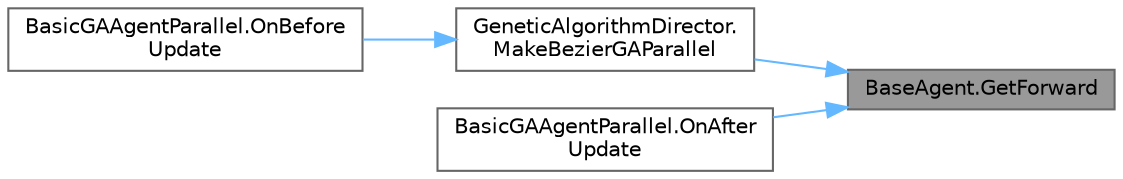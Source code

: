 digraph "BaseAgent.GetForward"
{
 // LATEX_PDF_SIZE
  bgcolor="transparent";
  edge [fontname=Helvetica,fontsize=10,labelfontname=Helvetica,labelfontsize=10];
  node [fontname=Helvetica,fontsize=10,shape=box,height=0.2,width=0.4];
  rankdir="RL";
  Node1 [id="Node000001",label="BaseAgent.GetForward",height=0.2,width=0.4,color="gray40", fillcolor="grey60", style="filled", fontcolor="black",tooltip="Getter for agents forward vector.Agents forward vector"];
  Node1 -> Node2 [id="edge1_Node000001_Node000002",dir="back",color="steelblue1",style="solid",tooltip=" "];
  Node2 [id="Node000002",label="GeneticAlgorithmDirector.\lMakeBezierGAParallel",height=0.2,width=0.4,color="grey40", fillcolor="white", style="filled",URL="$class_genetic_algorithm_director.html#ac3406227840b0967c05e87ab248f4e08",tooltip="Make parallel GA with BezierIndividualStruct individual."];
  Node2 -> Node3 [id="edge2_Node000002_Node000003",dir="back",color="steelblue1",style="solid",tooltip=" "];
  Node3 [id="Node000003",label="BasicGAAgentParallel.OnBefore\lUpdate",height=0.2,width=0.4,color="grey40", fillcolor="white", style="filled",URL="$class_basic_g_a_agent_parallel.html#ad1de461fd921e42f72037b2df6084636",tooltip="Scheduling GA and checking for destination arrival."];
  Node1 -> Node4 [id="edge3_Node000001_Node000004",dir="back",color="steelblue1",style="solid",tooltip=" "];
  Node4 [id="Node000004",label="BasicGAAgentParallel.OnAfter\lUpdate",height=0.2,width=0.4,color="grey40", fillcolor="white", style="filled",URL="$class_basic_g_a_agent_parallel.html#a14b985d9f392b24c0222cbe0573def90",tooltip="Setting new position, forward vector and destination of an agent."];
}
